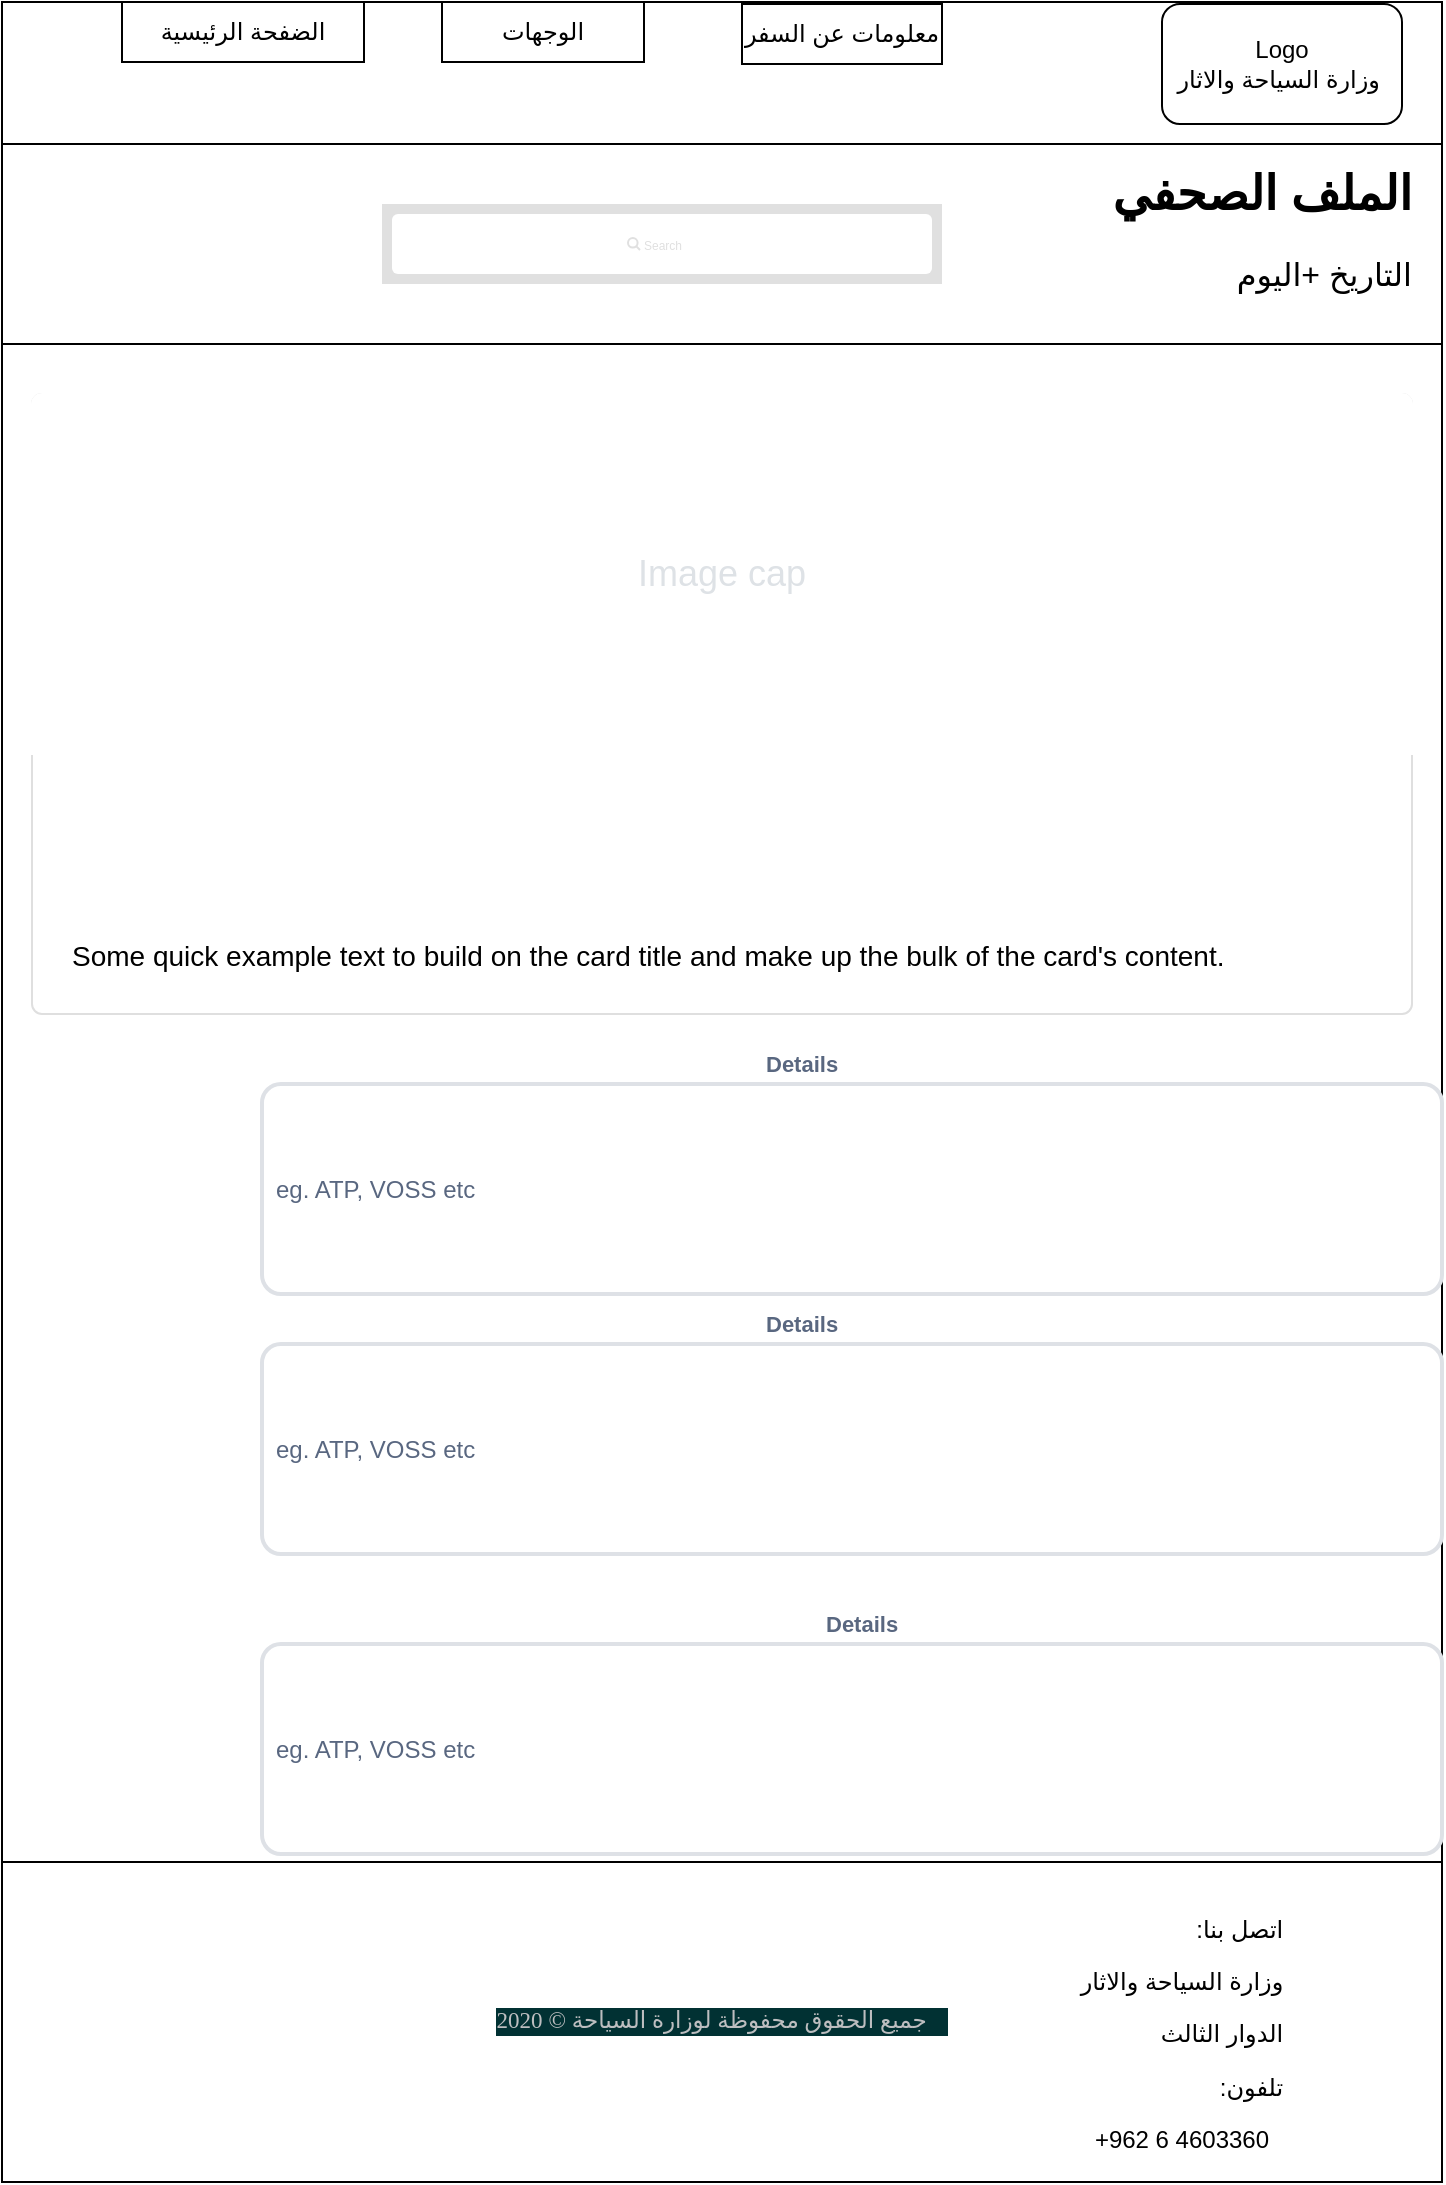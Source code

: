 <mxfile version="13.6.2" type="device"><diagram id="L2OHI1OpBqndoZB7R-1X" name="Page-1"><mxGraphModel dx="1038" dy="499" grid="1" gridSize="10" guides="1" tooltips="1" connect="1" arrows="1" fold="1" page="1" pageScale="1" pageWidth="827" pageHeight="1169" math="0" shadow="0"><root><mxCell id="0"/><mxCell id="1" parent="0"/><mxCell id="atZHPDVcVFMhWSRpkd4j-1" value="" style="rounded=0;whiteSpace=wrap;html=1;" parent="1" vertex="1"><mxGeometry x="60" y="79" width="720" height="1090" as="geometry"/></mxCell><mxCell id="atZHPDVcVFMhWSRpkd4j-3" value="Logo&lt;br&gt;وزارة السياحة والاثار&amp;nbsp;" style="rounded=1;whiteSpace=wrap;html=1;" parent="1" vertex="1"><mxGeometry x="640" y="80" width="120" height="60" as="geometry"/></mxCell><mxCell id="atZHPDVcVFMhWSRpkd4j-10" value="معلومات عن السفر" style="rounded=0;whiteSpace=wrap;html=1;" parent="1" vertex="1"><mxGeometry x="430" y="80" width="100" height="30" as="geometry"/></mxCell><mxCell id="atZHPDVcVFMhWSRpkd4j-11" value="الوجهات" style="rounded=0;whiteSpace=wrap;html=1;" parent="1" vertex="1"><mxGeometry x="280" y="79" width="101" height="30" as="geometry"/></mxCell><mxCell id="atZHPDVcVFMhWSRpkd4j-12" value="الضفحة الرئيسية" style="rounded=0;whiteSpace=wrap;html=1;" parent="1" vertex="1"><mxGeometry x="120" y="79" width="121" height="30" as="geometry"/></mxCell><mxCell id="atZHPDVcVFMhWSRpkd4j-13" value="" style="rounded=0;whiteSpace=wrap;html=1;" parent="1" vertex="1"><mxGeometry x="60" y="150" width="720" height="100" as="geometry"/></mxCell><mxCell id="atZHPDVcVFMhWSRpkd4j-14" value="&lt;h1&gt;&lt;span&gt;الملف الصحفي&lt;/span&gt;&lt;/h1&gt;&lt;h1 style=&quot;font-size: 16px&quot;&gt;&lt;span style=&quot;font-weight: 400&quot;&gt;التاريخ +اليوم&lt;/span&gt;&lt;/h1&gt;" style="text;html=1;strokeColor=none;fillColor=none;spacing=5;spacingTop=-20;whiteSpace=wrap;overflow=hidden;rounded=0;align=right;" parent="1" vertex="1"><mxGeometry x="600" y="155" width="170" height="90" as="geometry"/></mxCell><mxCell id="atZHPDVcVFMhWSRpkd4j-16" value="" style="shape=rect;fillColor=#e0e0e0;strokeColor=none;" parent="1" vertex="1"><mxGeometry x="250" y="180" width="280" height="40" as="geometry"/></mxCell><mxCell id="atZHPDVcVFMhWSRpkd4j-17" value="" style="html=1;strokeWidth=1;shadow=0;dashed=0;shape=mxgraph.ios7ui.marginRect;rx=3;ry=3;rectMargin=5;strokeColor=none;" parent="atZHPDVcVFMhWSRpkd4j-16" vertex="1"><mxGeometry width="280" height="40" as="geometry"/></mxCell><mxCell id="atZHPDVcVFMhWSRpkd4j-18" value="Search" style="shape=mxgraph.ios7.icons.looking_glass;strokeColor=#e0e0e0;fillColor=none;fontColor=#e0e0e0;labelPosition=right;verticalLabelPosition=middle;align=left;verticalAlign=middle;fontSize=6;fontStyle=0;spacingTop=2;" parent="atZHPDVcVFMhWSRpkd4j-16" vertex="1"><mxGeometry x="0.5" y="0.5" width="6" height="6" relative="1" as="geometry"><mxPoint x="-17" y="-3" as="offset"/></mxGeometry></mxCell><mxCell id="atZHPDVcVFMhWSRpkd4j-19" value="" style="shape=image;html=1;verticalAlign=top;verticalLabelPosition=bottom;labelBackgroundColor=#ffffff;imageAspect=0;aspect=fixed;image=https://cdn4.iconfinder.com/data/icons/geosm-e-commerce/48/menu-128.png" parent="1" vertex="1"><mxGeometry x="80" y="170" width="50" height="50" as="geometry"/></mxCell><mxCell id="atZHPDVcVFMhWSRpkd4j-20" value="Details" style="fillColor=none;strokeColor=none;html=1;fontSize=11;fontStyle=0;align=left;fontColor=#596780;fontStyle=1;fontSize=11" parent="1" vertex="1"><mxGeometry x="440" y="600" width="240" height="20" as="geometry"/></mxCell><mxCell id="atZHPDVcVFMhWSRpkd4j-21" value="eg. ATP, VOSS etc" style="rounded=1;arcSize=9;align=left;spacingLeft=5;strokeColor=#DEE1E6;html=1;strokeWidth=2;fontColor=#596780;fontSize=12;fillColor=#FFFFFF;" parent="1" vertex="1"><mxGeometry x="190" y="620" width="590" height="105" as="geometry"/></mxCell><mxCell id="atZHPDVcVFMhWSRpkd4j-26" value="Details" style="fillColor=none;strokeColor=none;html=1;fontSize=11;fontStyle=0;align=left;fontColor=#596780;fontStyle=1;fontSize=11" parent="1" vertex="1"><mxGeometry x="440" y="730" width="240" height="20" as="geometry"/></mxCell><mxCell id="atZHPDVcVFMhWSRpkd4j-27" value="eg. ATP, VOSS etc" style="rounded=1;arcSize=9;align=left;spacingLeft=5;strokeColor=#DEE1E6;html=1;strokeWidth=2;fontColor=#596780;fontSize=12;fillColor=#FFFFFF;" parent="1" vertex="1"><mxGeometry x="190" y="750" width="590" height="105" as="geometry"/></mxCell><mxCell id="atZHPDVcVFMhWSRpkd4j-28" value="Details" style="fillColor=none;strokeColor=none;html=1;fontSize=11;fontStyle=0;align=left;fontColor=#596780;fontStyle=1;fontSize=11" parent="1" vertex="1"><mxGeometry x="470" y="880" width="240" height="20" as="geometry"/></mxCell><mxCell id="atZHPDVcVFMhWSRpkd4j-29" value="eg. ATP, VOSS etc" style="rounded=1;arcSize=9;align=left;spacingLeft=5;strokeColor=#DEE1E6;html=1;strokeWidth=2;fontColor=#596780;fontSize=12;fillColor=#FFFFFF;" parent="1" vertex="1"><mxGeometry x="190" y="900" width="590" height="105" as="geometry"/></mxCell><mxCell id="atZHPDVcVFMhWSRpkd4j-30" value="Some quick example text to build on the card title and make up the bulk of the card's content." style="html=1;shadow=0;dashed=0;shape=mxgraph.bootstrap.rrect;rSize=5;strokeColor=#DFDFDF;html=1;whiteSpace=wrap;fillColor=#ffffff;fontColor=#000000;verticalAlign=bottom;align=left;spacing=20;fontSize=14;" parent="1" vertex="1"><mxGeometry x="75" y="275" width="690" height="310" as="geometry"/></mxCell><mxCell id="atZHPDVcVFMhWSRpkd4j-31" value="Image cap" style="html=1;shadow=0;dashed=0;shape=mxgraph.bootstrap.topButton;rSize=5;perimeter=none;whiteSpace=wrap;fontColor=#DEE2E6;resizeWidth=1;fontSize=18;strokeColor=#FFFFFF;fillColor=#FFFFFF;" parent="atZHPDVcVFMhWSRpkd4j-30" vertex="1"><mxGeometry width="690" height="180" relative="1" as="geometry"/></mxCell><mxCell id="atZHPDVcVFMhWSRpkd4j-32" value="&lt;div class=&quot;sct-copyright&quot; style=&quot;box-sizing: border-box ; color: rgb(189 , 190 , 192) ; float: right ; padding-left: 0px ; padding-right: 0.9em ; font-family: &amp;#34;newfont&amp;#34; ; font-size: 11.52px ; text-align: left ; background-color: rgb(1 , 49 , 51)&quot;&gt;جميع الحقوق محفوظة لوزارة السياحة ©&amp;nbsp;2020&lt;/div&gt;&lt;div&gt;&lt;br&gt;&lt;/div&gt;" style="rounded=0;whiteSpace=wrap;html=1;" parent="1" vertex="1"><mxGeometry x="60" y="1009" width="720" height="160" as="geometry"/></mxCell><mxCell id="atZHPDVcVFMhWSRpkd4j-33" value="&lt;p class=&quot;MsoNormal&quot; align=&quot;right&quot; style=&quot;text-align: right&quot;&gt;&lt;span lang=&quot;AR-SA&quot; dir=&quot;RTL&quot; style=&quot;font-family: &amp;#34;arial&amp;#34; , sans-serif&quot;&gt;&lt;span style=&quot;background-color: rgb(255 , 255 , 255)&quot;&gt;اتصل بنا:&lt;/span&gt;&lt;span style=&quot;background-color: yellow&quot;&gt;&lt;/span&gt;&lt;/span&gt;&lt;/p&gt;&lt;p class=&quot;MsoNormal&quot; align=&quot;right&quot; style=&quot;text-align: right&quot;&gt;&lt;span lang=&quot;AR-SA&quot; dir=&quot;RTL&quot; style=&quot;font-family: &amp;#34;arial&amp;#34; , sans-serif&quot;&gt;&lt;span style=&quot;background-color: rgb(255 , 255 , 255)&quot;&gt;وزارة السياحة والاثار&lt;/span&gt;&lt;/span&gt;&lt;/p&gt;&lt;p class=&quot;MsoNormal&quot; align=&quot;right&quot; style=&quot;text-align: right&quot;&gt;&lt;span lang=&quot;AR-SA&quot; dir=&quot;RTL&quot; style=&quot;font-family: &amp;#34;arial&amp;#34; , sans-serif&quot;&gt;&lt;span style=&quot;background-color: rgb(255 , 255 , 255)&quot;&gt;الدوار الثالث&amp;nbsp;&lt;/span&gt;&lt;/span&gt;&lt;/p&gt;&lt;p class=&quot;MsoNormal&quot; align=&quot;right&quot; style=&quot;text-align: right&quot;&gt;&lt;span lang=&quot;AR-SA&quot; dir=&quot;RTL&quot; style=&quot;font-family: &amp;#34;arial&amp;#34; , sans-serif&quot;&gt;&lt;span style=&quot;background-color: rgb(255 , 255 , 255)&quot;&gt;تلفون:&lt;/span&gt;&lt;/span&gt;&lt;/p&gt;&lt;span style=&quot;line-height: 107% ; font-family: &amp;#34;arial&amp;#34; , sans-serif&quot;&gt;&lt;font style=&quot;font-size: 12px&quot;&gt;+962 6 4603360&lt;/font&gt;&lt;/span&gt;" style="text;html=1;strokeColor=none;fillColor=none;align=center;verticalAlign=middle;whiteSpace=wrap;rounded=0;" parent="1" vertex="1"><mxGeometry x="570" y="1024" width="160" height="130" as="geometry"/></mxCell></root></mxGraphModel></diagram></mxfile>